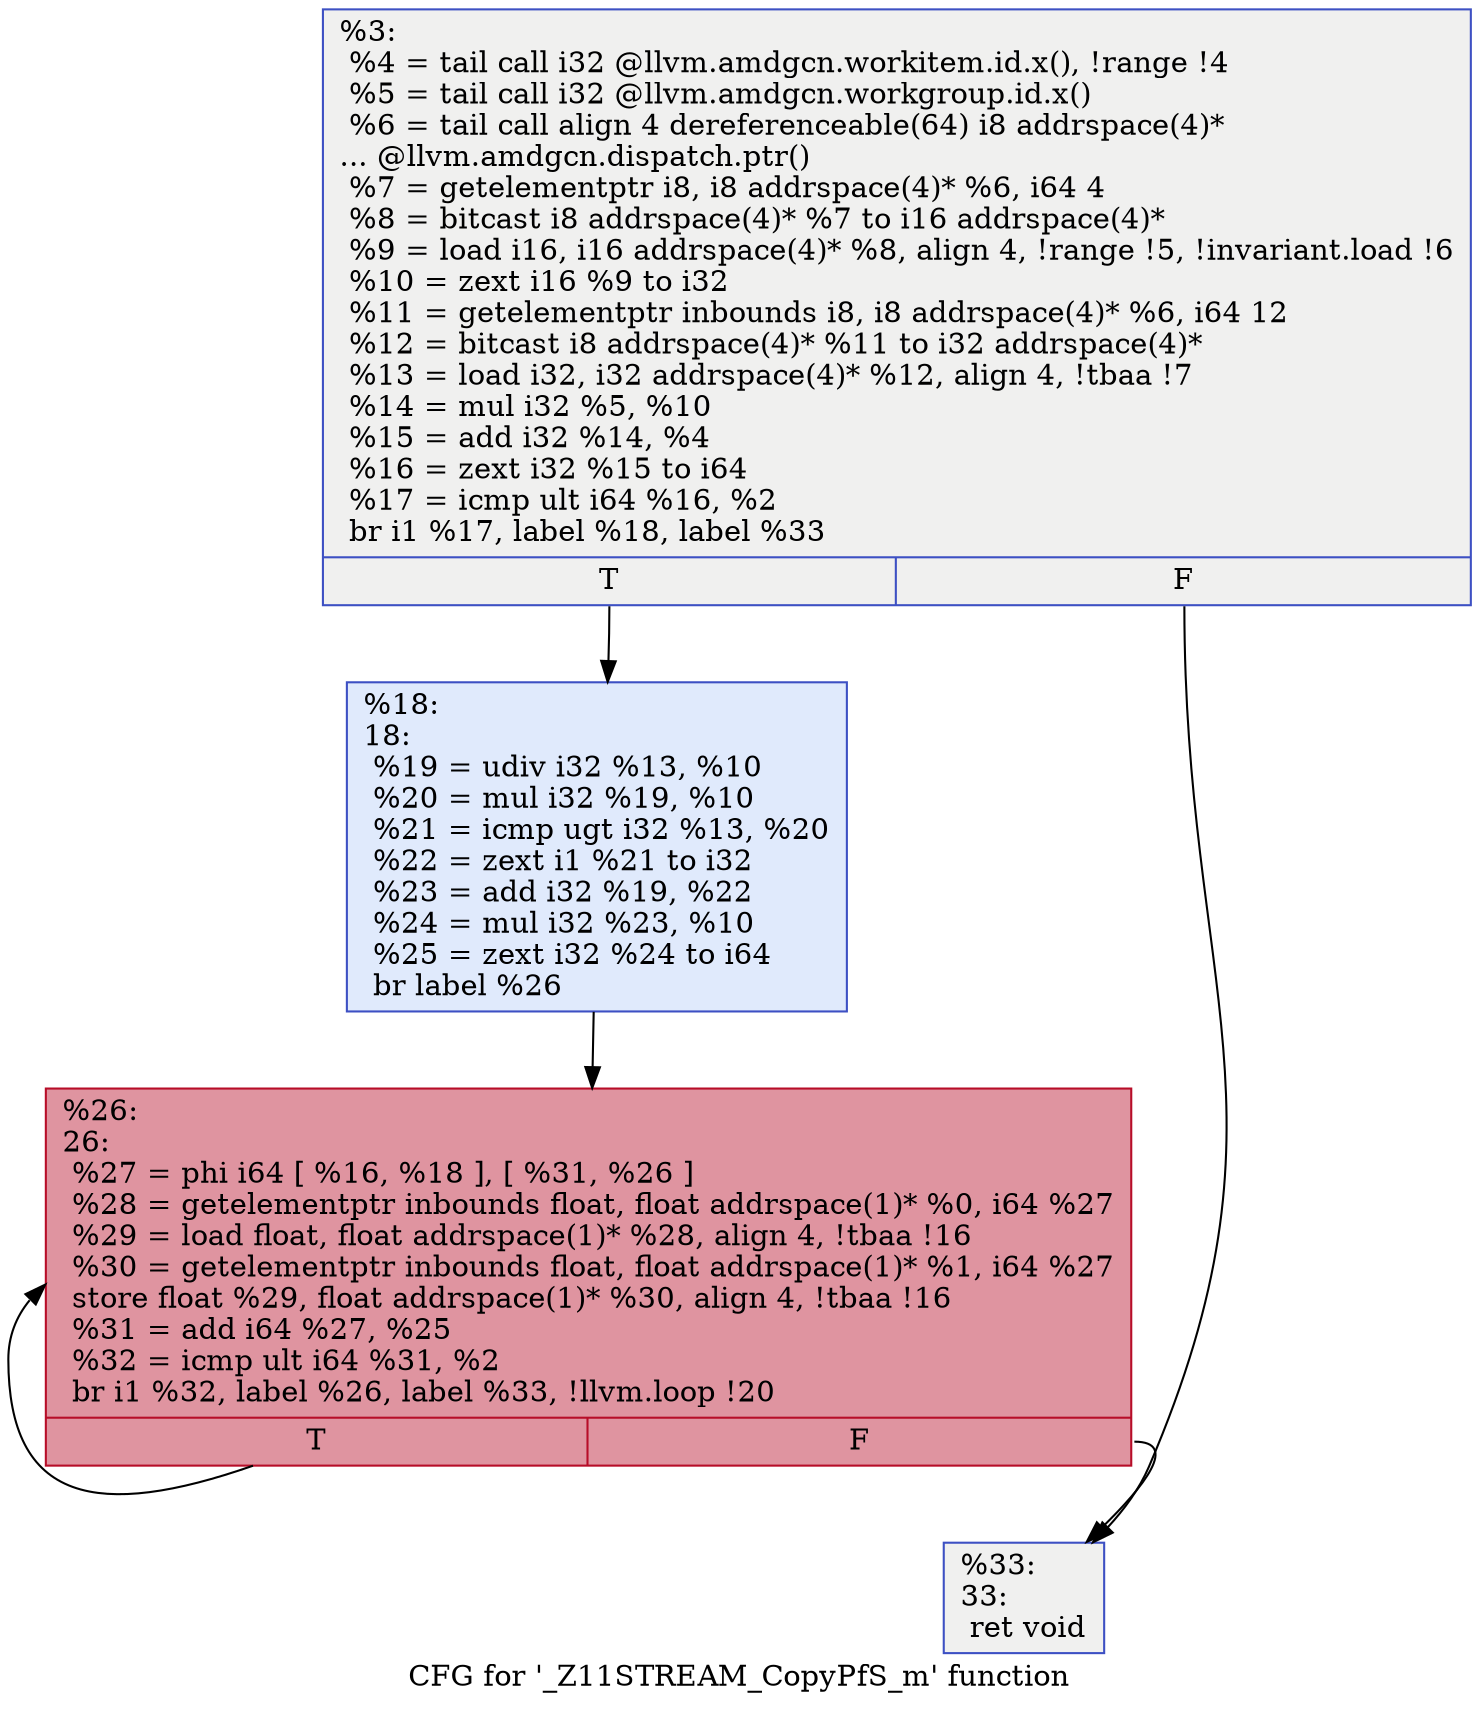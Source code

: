 digraph "CFG for '_Z11STREAM_CopyPfS_m' function" {
	label="CFG for '_Z11STREAM_CopyPfS_m' function";

	Node0x57e4430 [shape=record,color="#3d50c3ff", style=filled, fillcolor="#dedcdb70",label="{%3:\l  %4 = tail call i32 @llvm.amdgcn.workitem.id.x(), !range !4\l  %5 = tail call i32 @llvm.amdgcn.workgroup.id.x()\l  %6 = tail call align 4 dereferenceable(64) i8 addrspace(4)*\l... @llvm.amdgcn.dispatch.ptr()\l  %7 = getelementptr i8, i8 addrspace(4)* %6, i64 4\l  %8 = bitcast i8 addrspace(4)* %7 to i16 addrspace(4)*\l  %9 = load i16, i16 addrspace(4)* %8, align 4, !range !5, !invariant.load !6\l  %10 = zext i16 %9 to i32\l  %11 = getelementptr inbounds i8, i8 addrspace(4)* %6, i64 12\l  %12 = bitcast i8 addrspace(4)* %11 to i32 addrspace(4)*\l  %13 = load i32, i32 addrspace(4)* %12, align 4, !tbaa !7\l  %14 = mul i32 %5, %10\l  %15 = add i32 %14, %4\l  %16 = zext i32 %15 to i64\l  %17 = icmp ult i64 %16, %2\l  br i1 %17, label %18, label %33\l|{<s0>T|<s1>F}}"];
	Node0x57e4430:s0 -> Node0x57e51c0;
	Node0x57e4430:s1 -> Node0x57e67a0;
	Node0x57e51c0 [shape=record,color="#3d50c3ff", style=filled, fillcolor="#b9d0f970",label="{%18:\l18:                                               \l  %19 = udiv i32 %13, %10\l  %20 = mul i32 %19, %10\l  %21 = icmp ugt i32 %13, %20\l  %22 = zext i1 %21 to i32\l  %23 = add i32 %19, %22\l  %24 = mul i32 %23, %10\l  %25 = zext i32 %24 to i64\l  br label %26\l}"];
	Node0x57e51c0 -> Node0x57e6c90;
	Node0x57e6c90 [shape=record,color="#b70d28ff", style=filled, fillcolor="#b70d2870",label="{%26:\l26:                                               \l  %27 = phi i64 [ %16, %18 ], [ %31, %26 ]\l  %28 = getelementptr inbounds float, float addrspace(1)* %0, i64 %27\l  %29 = load float, float addrspace(1)* %28, align 4, !tbaa !16\l  %30 = getelementptr inbounds float, float addrspace(1)* %1, i64 %27\l  store float %29, float addrspace(1)* %30, align 4, !tbaa !16\l  %31 = add i64 %27, %25\l  %32 = icmp ult i64 %31, %2\l  br i1 %32, label %26, label %33, !llvm.loop !20\l|{<s0>T|<s1>F}}"];
	Node0x57e6c90:s0 -> Node0x57e6c90;
	Node0x57e6c90:s1 -> Node0x57e67a0;
	Node0x57e67a0 [shape=record,color="#3d50c3ff", style=filled, fillcolor="#dedcdb70",label="{%33:\l33:                                               \l  ret void\l}"];
}
